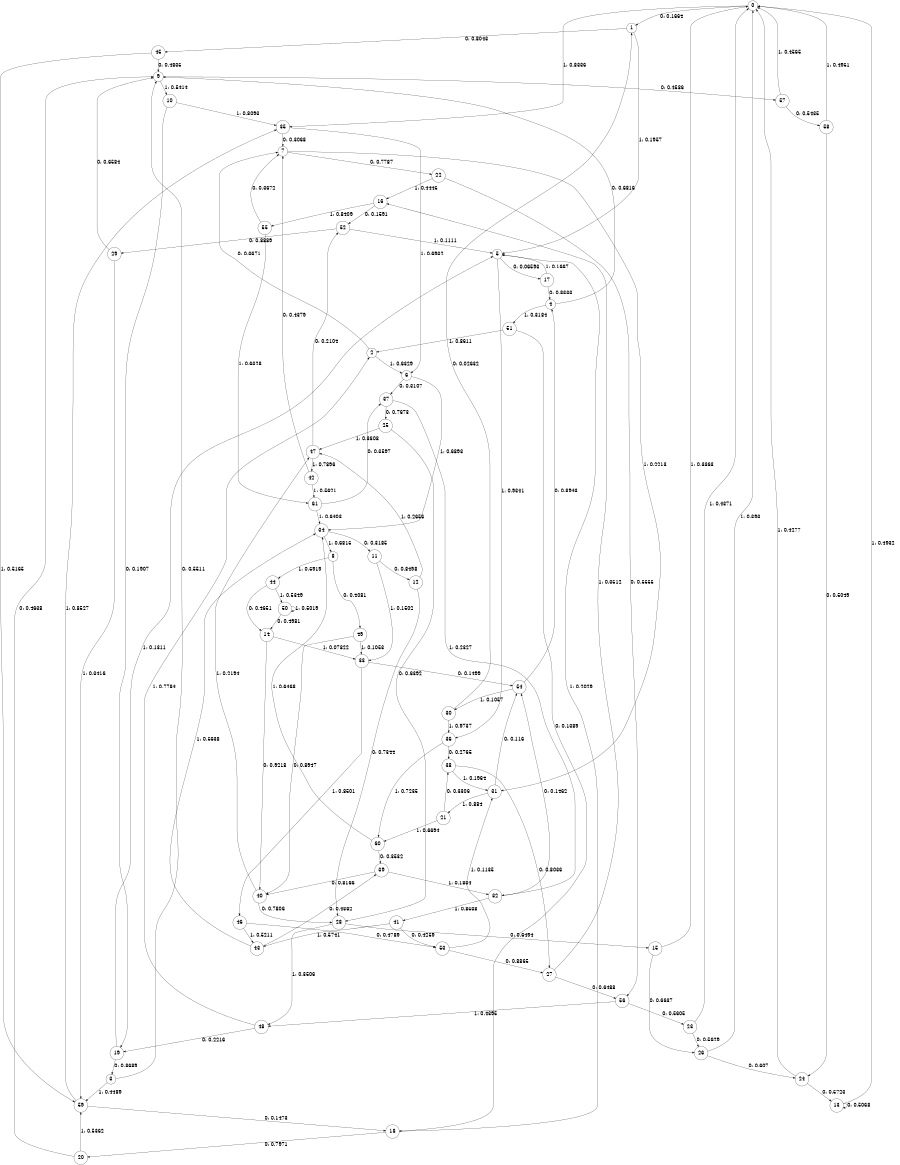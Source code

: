 digraph "ch35randomL7" {
size = "6,8.5";
ratio = "fill";
node [shape = circle];
node [fontsize = 24];
edge [fontsize = 24];
0 -> 1 [label = "0: 0.1664   "];
0 -> 35 [label = "1: 0.8336   "];
1 -> 45 [label = "0: 0.8043   "];
1 -> 5 [label = "1: 0.1957   "];
2 -> 7 [label = "0: 0.3671   "];
2 -> 6 [label = "1: 0.6329   "];
3 -> 9 [label = "0: 0.5511   "];
3 -> 59 [label = "1: 0.4489   "];
4 -> 9 [label = "0: 0.6816   "];
4 -> 51 [label = "1: 0.3184   "];
5 -> 17 [label = "0: 0.06593  "];
5 -> 36 [label = "1: 0.9341   "];
6 -> 37 [label = "0: 0.3107   "];
6 -> 34 [label = "1: 0.6893   "];
7 -> 22 [label = "0: 0.7787   "];
7 -> 31 [label = "1: 0.2213   "];
8 -> 49 [label = "0: 0.4081   "];
8 -> 44 [label = "1: 0.5919   "];
9 -> 57 [label = "0: 0.4586   "];
9 -> 10 [label = "1: 0.5414   "];
10 -> 19 [label = "0: 0.1907   "];
10 -> 35 [label = "1: 0.8093   "];
11 -> 12 [label = "0: 0.8498   "];
11 -> 33 [label = "1: 0.1502   "];
12 -> 28 [label = "0: 0.7344   "];
12 -> 47 [label = "1: 0.2656   "];
13 -> 13 [label = "0: 0.5068   "];
13 -> 0 [label = "1: 0.4932   "];
14 -> 40 [label = "0: 0.9218   "];
14 -> 33 [label = "1: 0.07822  "];
15 -> 26 [label = "0: 0.6637   "];
15 -> 0 [label = "1: 0.3363   "];
16 -> 52 [label = "0: 0.1591   "];
16 -> 55 [label = "1: 0.8409   "];
17 -> 4 [label = "0: 0.8333   "];
17 -> 5 [label = "1: 0.1667   "];
18 -> 20 [label = "0: 0.7971   "];
18 -> 5 [label = "1: 0.2029   "];
19 -> 3 [label = "0: 0.8689   "];
19 -> 5 [label = "1: 0.1311   "];
20 -> 9 [label = "0: 0.4638   "];
20 -> 59 [label = "1: 0.5362   "];
21 -> 38 [label = "0: 0.3306   "];
21 -> 60 [label = "1: 0.6694   "];
22 -> 56 [label = "0: 0.5555   "];
22 -> 16 [label = "1: 0.4445   "];
23 -> 26 [label = "0: 0.5629   "];
23 -> 0 [label = "1: 0.4371   "];
24 -> 13 [label = "0: 0.5723   "];
24 -> 0 [label = "1: 0.4277   "];
25 -> 28 [label = "0: 0.6392   "];
25 -> 47 [label = "1: 0.3608   "];
26 -> 24 [label = "0: 0.607    "];
26 -> 0 [label = "1: 0.393    "];
27 -> 56 [label = "0: 0.6488   "];
27 -> 16 [label = "1: 0.3512   "];
28 -> 15 [label = "0: 0.6494   "];
28 -> 48 [label = "1: 0.3506   "];
29 -> 9 [label = "0: 0.6584   "];
29 -> 59 [label = "1: 0.3416   "];
30 -> 1 [label = "0: 0.02632  "];
30 -> 36 [label = "1: 0.9737   "];
31 -> 54 [label = "0: 0.116    "];
31 -> 21 [label = "1: 0.884    "];
32 -> 54 [label = "0: 0.1462   "];
32 -> 41 [label = "1: 0.8538   "];
33 -> 54 [label = "0: 0.1499   "];
33 -> 46 [label = "1: 0.8501   "];
34 -> 11 [label = "0: 0.3185   "];
34 -> 8 [label = "1: 0.6815   "];
35 -> 7 [label = "0: 0.3068   "];
35 -> 6 [label = "1: 0.6932   "];
36 -> 38 [label = "0: 0.2765   "];
36 -> 60 [label = "1: 0.7235   "];
37 -> 25 [label = "0: 0.7673   "];
37 -> 32 [label = "1: 0.2327   "];
38 -> 27 [label = "0: 0.8036   "];
38 -> 31 [label = "1: 0.1964   "];
39 -> 40 [label = "0: 0.8166   "];
39 -> 32 [label = "1: 0.1834   "];
40 -> 28 [label = "0: 0.7806   "];
40 -> 47 [label = "1: 0.2194   "];
41 -> 53 [label = "0: 0.4259   "];
41 -> 43 [label = "1: 0.5741   "];
42 -> 7 [label = "0: 0.4379   "];
42 -> 61 [label = "1: 0.5621   "];
43 -> 39 [label = "0: 0.4362   "];
43 -> 34 [label = "1: 0.5638   "];
44 -> 14 [label = "0: 0.4651   "];
44 -> 50 [label = "1: 0.5349   "];
45 -> 9 [label = "0: 0.4835   "];
45 -> 59 [label = "1: 0.5165   "];
46 -> 53 [label = "0: 0.4789   "];
46 -> 43 [label = "1: 0.5211   "];
47 -> 52 [label = "0: 0.2104   "];
47 -> 42 [label = "1: 0.7896   "];
48 -> 19 [label = "0: 0.2216   "];
48 -> 2 [label = "1: 0.7784   "];
49 -> 40 [label = "0: 0.8947   "];
49 -> 33 [label = "1: 0.1053   "];
50 -> 14 [label = "0: 0.4981   "];
50 -> 50 [label = "1: 0.5019   "];
51 -> 18 [label = "0: 0.1389   "];
51 -> 2 [label = "1: 0.8611   "];
52 -> 29 [label = "0: 0.8889   "];
52 -> 5 [label = "1: 0.1111   "];
53 -> 27 [label = "0: 0.8865   "];
53 -> 31 [label = "1: 0.1135   "];
54 -> 4 [label = "0: 0.8943   "];
54 -> 30 [label = "1: 0.1057   "];
55 -> 7 [label = "0: 0.3672   "];
55 -> 61 [label = "1: 0.6328   "];
56 -> 23 [label = "0: 0.5605   "];
56 -> 48 [label = "1: 0.4395   "];
57 -> 58 [label = "0: 0.5435   "];
57 -> 0 [label = "1: 0.4565   "];
58 -> 24 [label = "0: 0.5049   "];
58 -> 0 [label = "1: 0.4951   "];
59 -> 18 [label = "0: 0.1473   "];
59 -> 35 [label = "1: 0.8527   "];
60 -> 39 [label = "0: 0.3532   "];
60 -> 34 [label = "1: 0.6468   "];
61 -> 37 [label = "0: 0.3597   "];
61 -> 34 [label = "1: 0.6403   "];
}
